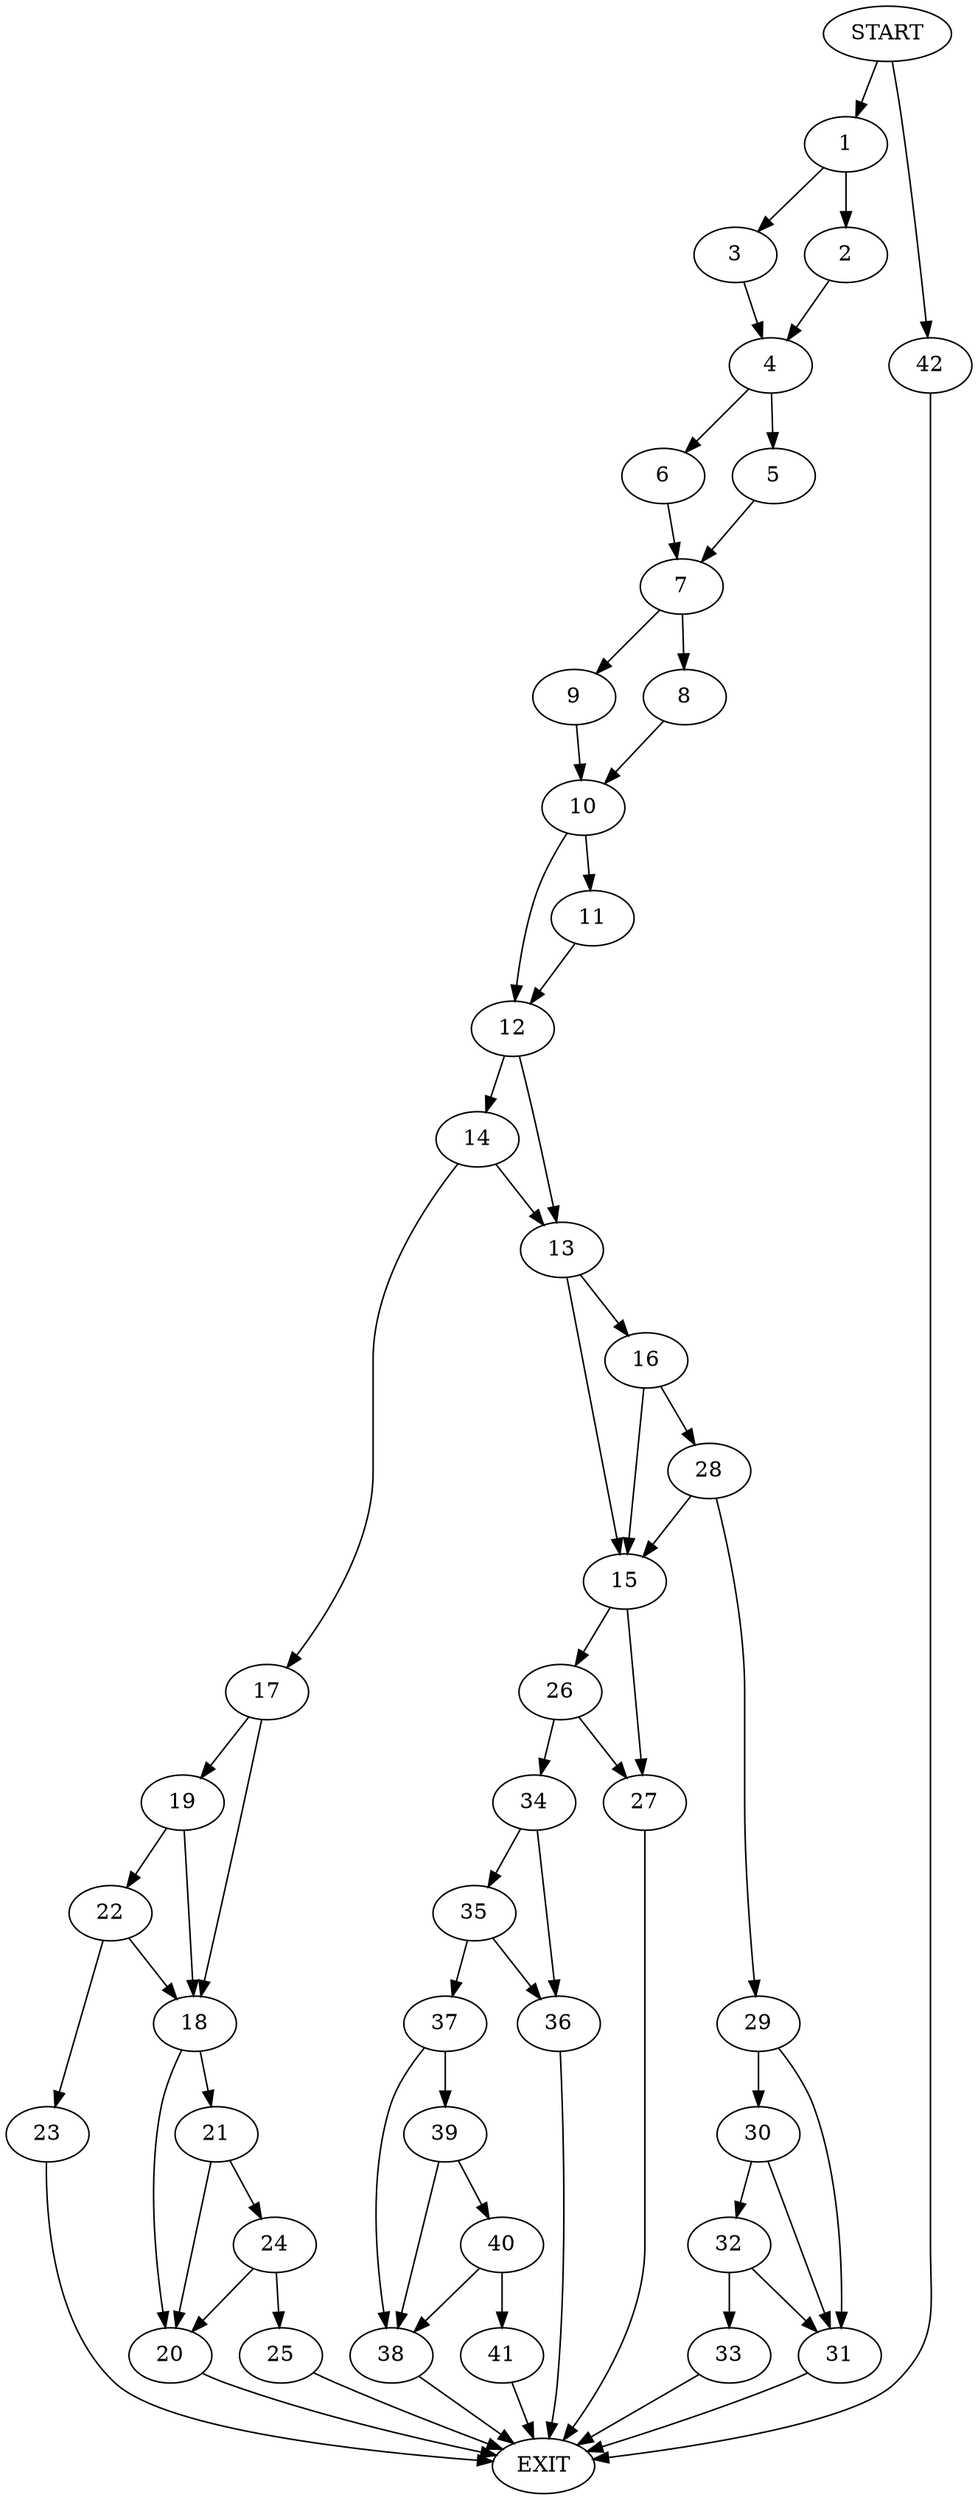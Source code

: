 digraph {
0 [label="START"]
43 [label="EXIT"]
0 -> 1
1 -> 2
1 -> 3
2 -> 4
3 -> 4
4 -> 5
4 -> 6
6 -> 7
5 -> 7
7 -> 8
7 -> 9
8 -> 10
9 -> 10
10 -> 11
10 -> 12
11 -> 12
12 -> 13
12 -> 14
13 -> 15
13 -> 16
14 -> 17
14 -> 13
17 -> 18
17 -> 19
18 -> 20
18 -> 21
19 -> 18
19 -> 22
22 -> 18
22 -> 23
23 -> 43
20 -> 43
21 -> 24
21 -> 20
24 -> 25
24 -> 20
25 -> 43
15 -> 26
15 -> 27
16 -> 15
16 -> 28
28 -> 15
28 -> 29
29 -> 30
29 -> 31
30 -> 32
30 -> 31
31 -> 43
32 -> 31
32 -> 33
33 -> 43
27 -> 43
26 -> 27
26 -> 34
34 -> 35
34 -> 36
35 -> 37
35 -> 36
36 -> 43
37 -> 38
37 -> 39
38 -> 43
39 -> 40
39 -> 38
40 -> 41
40 -> 38
41 -> 43
0 -> 42
42 -> 43
}
